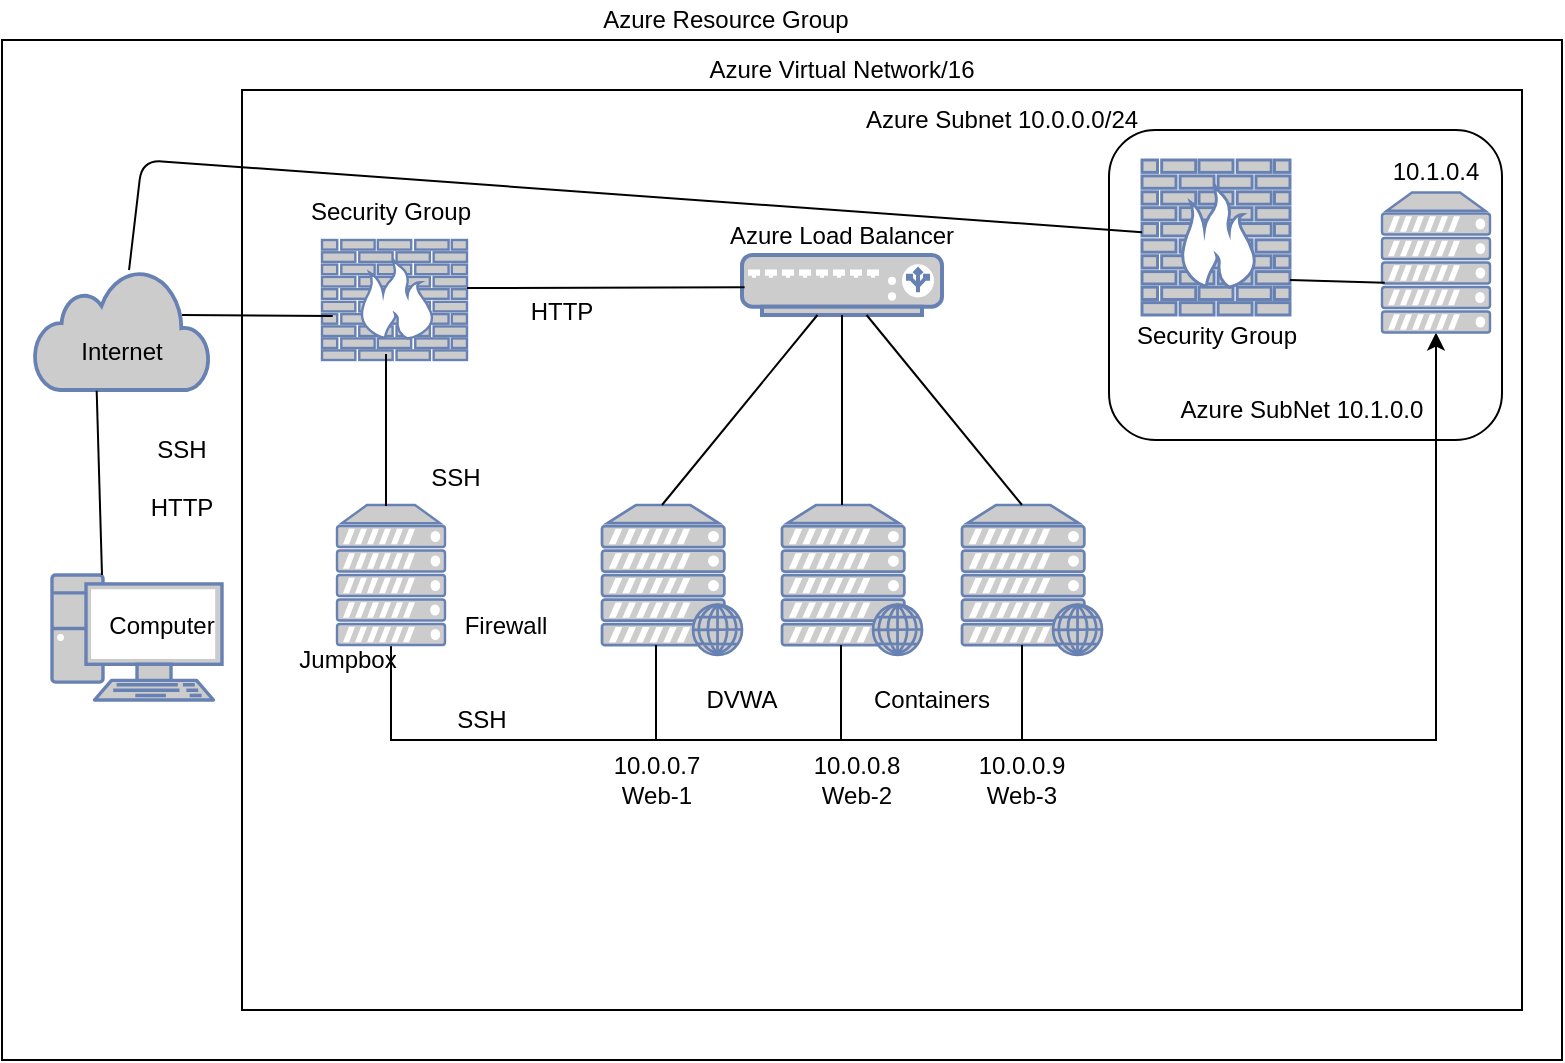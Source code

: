 <mxfile version="14.1.7" type="google"><diagram id="eulJOpHvbWVxT6qi6t28" name="Page-1"><mxGraphModel dx="812" dy="425" grid="1" gridSize="10" guides="1" tooltips="1" connect="1" arrows="1" fold="1" page="1" pageScale="1" pageWidth="1400" pageHeight="850" math="0" shadow="0"><root><mxCell id="0"/><mxCell id="1" parent="0"/><mxCell id="ve3dtaKNk112oG3duE7B-10" value="" style="rounded=0;whiteSpace=wrap;html=1;" parent="1" vertex="1"><mxGeometry x="10" y="20" width="780" height="510" as="geometry"/></mxCell><mxCell id="ve3dtaKNk112oG3duE7B-11" value="" style="rounded=0;whiteSpace=wrap;html=1;" parent="1" vertex="1"><mxGeometry x="130" y="45" width="640" height="460" as="geometry"/></mxCell><mxCell id="ve3dtaKNk112oG3duE7B-5" value="" style="html=1;outlineConnect=0;fillColor=#CCCCCC;strokeColor=#6881B3;gradientColor=none;gradientDirection=north;strokeWidth=2;shape=mxgraph.networks.cloud;fontColor=#ffffff;" parent="1" vertex="1"><mxGeometry x="26.25" y="135" width="87.5" height="60" as="geometry"/></mxCell><mxCell id="ve3dtaKNk112oG3duE7B-6" value="" style="fontColor=#0066CC;verticalAlign=top;verticalLabelPosition=bottom;labelPosition=center;align=center;html=1;outlineConnect=0;fillColor=#CCCCCC;strokeColor=#6881B3;gradientColor=none;gradientDirection=north;strokeWidth=2;shape=mxgraph.networks.firewall;" parent="1" vertex="1"><mxGeometry x="580" y="80" width="74" height="77.5" as="geometry"/></mxCell><mxCell id="ve3dtaKNk112oG3duE7B-7" value="" style="fontColor=#0066CC;verticalAlign=top;verticalLabelPosition=bottom;labelPosition=center;align=center;html=1;outlineConnect=0;fillColor=#CCCCCC;strokeColor=#6881B3;gradientColor=none;gradientDirection=north;strokeWidth=2;shape=mxgraph.networks.web_server;" parent="1" vertex="1"><mxGeometry x="310" y="252.5" width="70" height="75" as="geometry"/></mxCell><mxCell id="0-8Ga5yuHVwXdyb0g1kT-41" style="edgeStyle=orthogonalEdgeStyle;rounded=0;orthogonalLoop=1;jettySize=auto;html=1;exitX=0.5;exitY=1;exitDx=0;exitDy=0;exitPerimeter=0;entryX=0.5;entryY=1;entryDx=0;entryDy=0;entryPerimeter=0;" edge="1" parent="1" source="ve3dtaKNk112oG3duE7B-3" target="0-8Ga5yuHVwXdyb0g1kT-5"><mxGeometry relative="1" as="geometry"><Array as="points"><mxPoint x="205" y="370"/><mxPoint x="727" y="370"/></Array></mxGeometry></mxCell><mxCell id="ve3dtaKNk112oG3duE7B-3" value="" style="fontColor=#0066CC;verticalAlign=top;verticalLabelPosition=bottom;labelPosition=center;align=center;html=1;outlineConnect=0;fillColor=#CCCCCC;strokeColor=#6881B3;gradientColor=none;gradientDirection=north;strokeWidth=2;shape=mxgraph.networks.server;" parent="1" vertex="1"><mxGeometry x="177.5" y="252.5" width="54" height="70" as="geometry"/></mxCell><mxCell id="ve3dtaKNk112oG3duE7B-28" value="Internet" style="text;html=1;strokeColor=none;fillColor=none;align=center;verticalAlign=middle;whiteSpace=wrap;rounded=0;" parent="1" vertex="1"><mxGeometry x="40" y="166.25" width="60" height="20" as="geometry"/></mxCell><mxCell id="ve3dtaKNk112oG3duE7B-29" value="Firewall" style="text;html=1;strokeColor=none;fillColor=none;align=center;verticalAlign=middle;whiteSpace=wrap;rounded=0;" parent="1" vertex="1"><mxGeometry x="231.5" y="302.5" width="60" height="20" as="geometry"/></mxCell><mxCell id="0-8Ga5yuHVwXdyb0g1kT-1" value="" style="fontColor=#0066CC;verticalAlign=top;verticalLabelPosition=bottom;labelPosition=center;align=center;html=1;outlineConnect=0;fillColor=#CCCCCC;strokeColor=#6881B3;gradientColor=none;gradientDirection=north;strokeWidth=2;shape=mxgraph.networks.load_balancer;" vertex="1" parent="1"><mxGeometry x="380" y="127.5" width="100" height="30" as="geometry"/></mxCell><mxCell id="0-8Ga5yuHVwXdyb0g1kT-2" value="" style="fontColor=#0066CC;verticalAlign=top;verticalLabelPosition=bottom;labelPosition=center;align=center;html=1;outlineConnect=0;fillColor=#CCCCCC;strokeColor=#6881B3;gradientColor=none;gradientDirection=north;strokeWidth=2;shape=mxgraph.networks.web_server;" vertex="1" parent="1"><mxGeometry x="490" y="252.5" width="70" height="75" as="geometry"/></mxCell><mxCell id="0-8Ga5yuHVwXdyb0g1kT-3" value="" style="fontColor=#0066CC;verticalAlign=top;verticalLabelPosition=bottom;labelPosition=center;align=center;html=1;outlineConnect=0;fillColor=#CCCCCC;strokeColor=#6881B3;gradientColor=none;gradientDirection=north;strokeWidth=2;shape=mxgraph.networks.web_server;" vertex="1" parent="1"><mxGeometry x="400" y="252.5" width="70" height="75" as="geometry"/></mxCell><mxCell id="0-8Ga5yuHVwXdyb0g1kT-4" value="" style="fontColor=#0066CC;verticalAlign=top;verticalLabelPosition=bottom;labelPosition=center;align=center;html=1;outlineConnect=0;fillColor=#CCCCCC;strokeColor=#6881B3;gradientColor=none;gradientDirection=north;strokeWidth=2;shape=mxgraph.networks.firewall;" vertex="1" parent="1"><mxGeometry x="170" y="120" width="72.5" height="60" as="geometry"/></mxCell><mxCell id="0-8Ga5yuHVwXdyb0g1kT-5" value="" style="fontColor=#0066CC;verticalAlign=top;verticalLabelPosition=bottom;labelPosition=center;align=center;html=1;outlineConnect=0;fillColor=#CCCCCC;strokeColor=#6881B3;gradientColor=none;gradientDirection=north;strokeWidth=2;shape=mxgraph.networks.server;" vertex="1" parent="1"><mxGeometry x="700" y="96.25" width="54" height="70" as="geometry"/></mxCell><mxCell id="ve3dtaKNk112oG3duE7B-1" value="" style="fontColor=#0066CC;verticalAlign=top;verticalLabelPosition=bottom;labelPosition=center;align=center;html=1;outlineConnect=0;fillColor=#CCCCCC;strokeColor=#6881B3;gradientColor=none;gradientDirection=north;strokeWidth=2;shape=mxgraph.networks.pc;" parent="1" vertex="1"><mxGeometry x="35" y="287.5" width="85" height="62.5" as="geometry"/></mxCell><mxCell id="ve3dtaKNk112oG3duE7B-34" value="Computer" style="text;html=1;strokeColor=none;fillColor=none;align=center;verticalAlign=middle;whiteSpace=wrap;rounded=0;" parent="1" vertex="1"><mxGeometry x="60" y="302.5" width="60" height="20" as="geometry"/></mxCell><mxCell id="0-8Ga5yuHVwXdyb0g1kT-8" value="" style="endArrow=none;html=1;entryX=0.025;entryY=0.644;entryDx=0;entryDy=0;entryPerimeter=0;" edge="1" parent="1" target="0-8Ga5yuHVwXdyb0g1kT-5"><mxGeometry width="50" height="50" relative="1" as="geometry"><mxPoint x="654" y="140" as="sourcePoint"/><mxPoint x="704" y="90" as="targetPoint"/></mxGeometry></mxCell><mxCell id="0-8Ga5yuHVwXdyb0g1kT-10" value="" style="endArrow=none;html=1;" edge="1" parent="1" target="0-8Ga5yuHVwXdyb0g1kT-1"><mxGeometry width="50" height="50" relative="1" as="geometry"><mxPoint x="340" y="252.5" as="sourcePoint"/><mxPoint x="390" y="202.5" as="targetPoint"/></mxGeometry></mxCell><mxCell id="0-8Ga5yuHVwXdyb0g1kT-11" value="" style="endArrow=none;html=1;" edge="1" parent="1" target="0-8Ga5yuHVwXdyb0g1kT-1"><mxGeometry width="50" height="50" relative="1" as="geometry"><mxPoint x="520" y="252.5" as="sourcePoint"/><mxPoint x="594.571" y="180" as="targetPoint"/></mxGeometry></mxCell><mxCell id="0-8Ga5yuHVwXdyb0g1kT-13" value="" style="endArrow=none;html=1;" edge="1" parent="1" target="0-8Ga5yuHVwXdyb0g1kT-1"><mxGeometry width="50" height="50" relative="1" as="geometry"><mxPoint x="430" y="252.5" as="sourcePoint"/><mxPoint x="504.571" y="180" as="targetPoint"/></mxGeometry></mxCell><mxCell id="0-8Ga5yuHVwXdyb0g1kT-14" value="10.1.0.4" style="text;html=1;strokeColor=none;fillColor=none;align=center;verticalAlign=middle;whiteSpace=wrap;rounded=0;" vertex="1" parent="1"><mxGeometry x="707" y="76.25" width="40" height="20" as="geometry"/></mxCell><mxCell id="0-8Ga5yuHVwXdyb0g1kT-15" value="Security Group" style="text;html=1;strokeColor=none;fillColor=none;align=center;verticalAlign=middle;whiteSpace=wrap;rounded=0;" vertex="1" parent="1"><mxGeometry x="575.5" y="157.5" width="83" height="20" as="geometry"/></mxCell><mxCell id="0-8Ga5yuHVwXdyb0g1kT-16" value="Azure Resource Group" style="text;html=1;strokeColor=none;fillColor=none;align=center;verticalAlign=middle;whiteSpace=wrap;rounded=0;" vertex="1" parent="1"><mxGeometry x="291.5" width="160" height="20" as="geometry"/></mxCell><mxCell id="0-8Ga5yuHVwXdyb0g1kT-17" value="Azure Virtual Network/16" style="text;html=1;strokeColor=none;fillColor=none;align=center;verticalAlign=middle;whiteSpace=wrap;rounded=0;" vertex="1" parent="1"><mxGeometry x="355" y="25" width="150" height="20" as="geometry"/></mxCell><mxCell id="0-8Ga5yuHVwXdyb0g1kT-18" value="Azure SubNet 10.1.0.0" style="text;html=1;strokeColor=none;fillColor=none;align=center;verticalAlign=middle;whiteSpace=wrap;rounded=0;" vertex="1" parent="1"><mxGeometry x="590" y="195" width="140" height="20" as="geometry"/></mxCell><mxCell id="0-8Ga5yuHVwXdyb0g1kT-19" value="10.0.0.9 Web-3" style="text;html=1;strokeColor=none;fillColor=none;align=center;verticalAlign=middle;whiteSpace=wrap;rounded=0;" vertex="1" parent="1"><mxGeometry x="500" y="380" width="40" height="20" as="geometry"/></mxCell><mxCell id="0-8Ga5yuHVwXdyb0g1kT-20" value="10.0.0.8 Web-2" style="text;html=1;strokeColor=none;fillColor=none;align=center;verticalAlign=middle;whiteSpace=wrap;rounded=0;" vertex="1" parent="1"><mxGeometry x="400" y="380" width="74.5" height="20" as="geometry"/></mxCell><mxCell id="0-8Ga5yuHVwXdyb0g1kT-21" value="10.0.0.7&lt;br&gt;Web-1" style="text;html=1;strokeColor=none;fillColor=none;align=center;verticalAlign=middle;whiteSpace=wrap;rounded=0;" vertex="1" parent="1"><mxGeometry x="300" y="380" width="75" height="20" as="geometry"/></mxCell><mxCell id="0-8Ga5yuHVwXdyb0g1kT-23" value="SSH" style="text;html=1;strokeColor=none;fillColor=none;align=center;verticalAlign=middle;whiteSpace=wrap;rounded=0;" vertex="1" parent="1"><mxGeometry x="217" y="228.75" width="40" height="20" as="geometry"/></mxCell><mxCell id="0-8Ga5yuHVwXdyb0g1kT-25" value="Containers" style="text;html=1;strokeColor=none;fillColor=none;align=center;verticalAlign=middle;whiteSpace=wrap;rounded=0;" vertex="1" parent="1"><mxGeometry x="440" y="340" width="70" height="20" as="geometry"/></mxCell><mxCell id="0-8Ga5yuHVwXdyb0g1kT-26" value="Azure Subnet 10.0.0.0/24" style="text;html=1;strokeColor=none;fillColor=none;align=center;verticalAlign=middle;whiteSpace=wrap;rounded=0;" vertex="1" parent="1"><mxGeometry x="440" y="50" width="140" height="20" as="geometry"/></mxCell><mxCell id="0-8Ga5yuHVwXdyb0g1kT-27" value="SSH&lt;br&gt;&lt;br&gt;HTTP" style="text;html=1;strokeColor=none;fillColor=none;align=center;verticalAlign=middle;whiteSpace=wrap;rounded=0;" vertex="1" parent="1"><mxGeometry x="80" y="210" width="40" height="57.5" as="geometry"/></mxCell><mxCell id="0-8Ga5yuHVwXdyb0g1kT-28" value="" style="endArrow=none;html=1;entryX=0.289;entryY=1.454;entryDx=0;entryDy=0;entryPerimeter=0;" edge="1" parent="1" target="ve3dtaKNk112oG3duE7B-28"><mxGeometry width="50" height="50" relative="1" as="geometry"><mxPoint x="60" y="287.5" as="sourcePoint"/><mxPoint x="110" y="237.5" as="targetPoint"/></mxGeometry></mxCell><mxCell id="0-8Ga5yuHVwXdyb0g1kT-29" value="" style="endArrow=none;html=1;" edge="1" parent="1"><mxGeometry width="50" height="50" relative="1" as="geometry"><mxPoint x="202" y="253" as="sourcePoint"/><mxPoint x="202" y="177" as="targetPoint"/></mxGeometry></mxCell><mxCell id="0-8Ga5yuHVwXdyb0g1kT-30" value="Security Group" style="text;html=1;strokeColor=none;fillColor=none;align=center;verticalAlign=middle;whiteSpace=wrap;rounded=0;" vertex="1" parent="1"><mxGeometry x="163" y="96.25" width="83" height="20" as="geometry"/></mxCell><mxCell id="0-8Ga5yuHVwXdyb0g1kT-24" value="SSH" style="text;html=1;strokeColor=none;fillColor=none;align=center;verticalAlign=middle;whiteSpace=wrap;rounded=0;" vertex="1" parent="1"><mxGeometry x="230" y="350" width="40" height="20" as="geometry"/></mxCell><mxCell id="0-8Ga5yuHVwXdyb0g1kT-36" value="" style="rounded=1;whiteSpace=wrap;html=1;fillColor=none;" vertex="1" parent="1"><mxGeometry x="563.5" y="65" width="196.5" height="155" as="geometry"/></mxCell><mxCell id="0-8Ga5yuHVwXdyb0g1kT-37" value="" style="endArrow=none;html=1;entryX=0.074;entryY=0.633;entryDx=0;entryDy=0;entryPerimeter=0;" edge="1" parent="1" target="0-8Ga5yuHVwXdyb0g1kT-4"><mxGeometry width="50" height="50" relative="1" as="geometry"><mxPoint x="100" y="157.5" as="sourcePoint"/><mxPoint x="150" y="107.5" as="targetPoint"/></mxGeometry></mxCell><mxCell id="0-8Ga5yuHVwXdyb0g1kT-38" value="" style="endArrow=none;html=1;entryX=0.013;entryY=0.906;entryDx=0;entryDy=0;entryPerimeter=0;" edge="1" parent="1"><mxGeometry width="50" height="50" relative="1" as="geometry"><mxPoint x="242.5" y="144" as="sourcePoint"/><mxPoint x="381.3" y="143.68" as="targetPoint"/></mxGeometry></mxCell><mxCell id="0-8Ga5yuHVwXdyb0g1kT-42" value="" style="endArrow=none;html=1;" edge="1" parent="1" source="ve3dtaKNk112oG3duE7B-5" target="ve3dtaKNk112oG3duE7B-6"><mxGeometry width="50" height="50" relative="1" as="geometry"><mxPoint x="630" y="410" as="sourcePoint"/><mxPoint x="630" y="158" as="targetPoint"/><Array as="points"><mxPoint x="80" y="80"/></Array></mxGeometry></mxCell><mxCell id="0-8Ga5yuHVwXdyb0g1kT-43" value="" style="endArrow=none;html=1;" edge="1" parent="1"><mxGeometry width="50" height="50" relative="1" as="geometry"><mxPoint x="520" y="370" as="sourcePoint"/><mxPoint x="520" y="322.5" as="targetPoint"/></mxGeometry></mxCell><mxCell id="0-8Ga5yuHVwXdyb0g1kT-44" value="" style="endArrow=none;html=1;" edge="1" parent="1"><mxGeometry width="50" height="50" relative="1" as="geometry"><mxPoint x="429.5" y="370" as="sourcePoint"/><mxPoint x="429.5" y="322.5" as="targetPoint"/></mxGeometry></mxCell><mxCell id="0-8Ga5yuHVwXdyb0g1kT-45" value="" style="endArrow=none;html=1;" edge="1" parent="1"><mxGeometry width="50" height="50" relative="1" as="geometry"><mxPoint x="337" y="370" as="sourcePoint"/><mxPoint x="337" y="322.5" as="targetPoint"/></mxGeometry></mxCell><mxCell id="0-8Ga5yuHVwXdyb0g1kT-47" value="DVWA" style="text;html=1;strokeColor=none;fillColor=none;align=center;verticalAlign=middle;whiteSpace=wrap;rounded=0;" vertex="1" parent="1"><mxGeometry x="360" y="340" width="40" height="20" as="geometry"/></mxCell><mxCell id="0-8Ga5yuHVwXdyb0g1kT-48" value="Jumpbox" style="text;html=1;strokeColor=none;fillColor=none;align=center;verticalAlign=middle;whiteSpace=wrap;rounded=0;" vertex="1" parent="1"><mxGeometry x="163" y="320" width="40" height="20" as="geometry"/></mxCell><mxCell id="0-8Ga5yuHVwXdyb0g1kT-50" value="HTTP" style="text;html=1;strokeColor=none;fillColor=none;align=center;verticalAlign=middle;whiteSpace=wrap;rounded=0;" vertex="1" parent="1"><mxGeometry x="270" y="146.25" width="40" height="20" as="geometry"/></mxCell><mxCell id="0-8Ga5yuHVwXdyb0g1kT-51" value="Azure Load Balancer" style="text;html=1;strokeColor=none;fillColor=none;align=center;verticalAlign=middle;whiteSpace=wrap;rounded=0;" vertex="1" parent="1"><mxGeometry x="368.5" y="107.5" width="121.5" height="20" as="geometry"/></mxCell></root></mxGraphModel></diagram></mxfile>